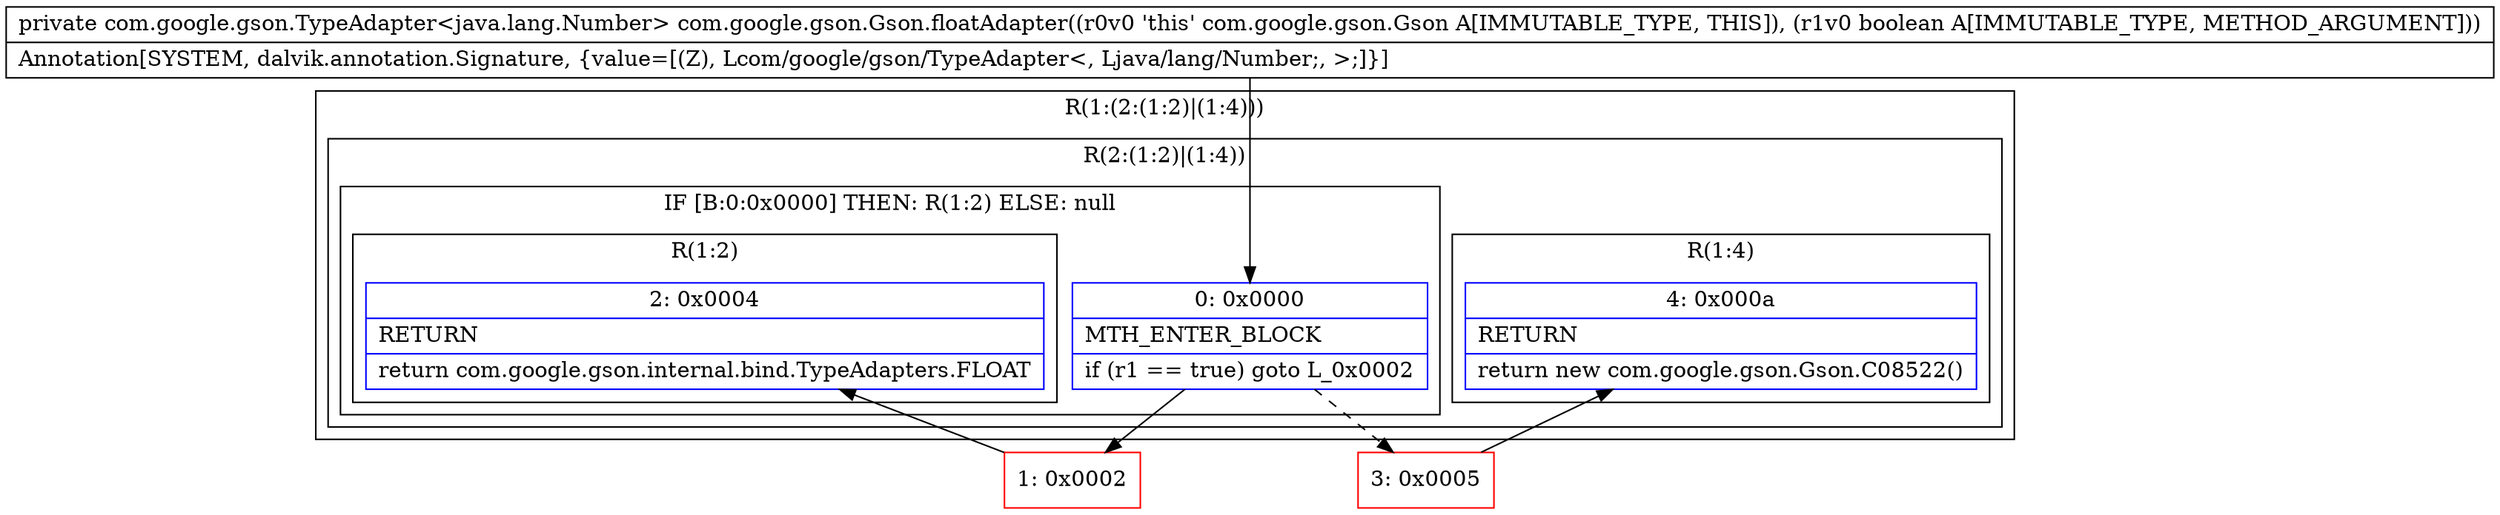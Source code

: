 digraph "CFG forcom.google.gson.Gson.floatAdapter(Z)Lcom\/google\/gson\/TypeAdapter;" {
subgraph cluster_Region_396787286 {
label = "R(1:(2:(1:2)|(1:4)))";
node [shape=record,color=blue];
subgraph cluster_Region_1006293095 {
label = "R(2:(1:2)|(1:4))";
node [shape=record,color=blue];
subgraph cluster_IfRegion_2106736812 {
label = "IF [B:0:0x0000] THEN: R(1:2) ELSE: null";
node [shape=record,color=blue];
Node_0 [shape=record,label="{0\:\ 0x0000|MTH_ENTER_BLOCK\l|if (r1 == true) goto L_0x0002\l}"];
subgraph cluster_Region_333528884 {
label = "R(1:2)";
node [shape=record,color=blue];
Node_2 [shape=record,label="{2\:\ 0x0004|RETURN\l|return com.google.gson.internal.bind.TypeAdapters.FLOAT\l}"];
}
}
subgraph cluster_Region_932292560 {
label = "R(1:4)";
node [shape=record,color=blue];
Node_4 [shape=record,label="{4\:\ 0x000a|RETURN\l|return new com.google.gson.Gson.C08522()\l}"];
}
}
}
Node_1 [shape=record,color=red,label="{1\:\ 0x0002}"];
Node_3 [shape=record,color=red,label="{3\:\ 0x0005}"];
MethodNode[shape=record,label="{private com.google.gson.TypeAdapter\<java.lang.Number\> com.google.gson.Gson.floatAdapter((r0v0 'this' com.google.gson.Gson A[IMMUTABLE_TYPE, THIS]), (r1v0 boolean A[IMMUTABLE_TYPE, METHOD_ARGUMENT]))  | Annotation[SYSTEM, dalvik.annotation.Signature, \{value=[(Z), Lcom\/google\/gson\/TypeAdapter\<, Ljava\/lang\/Number;, \>;]\}]\l}"];
MethodNode -> Node_0;
Node_0 -> Node_1;
Node_0 -> Node_3[style=dashed];
Node_1 -> Node_2;
Node_3 -> Node_4;
}

